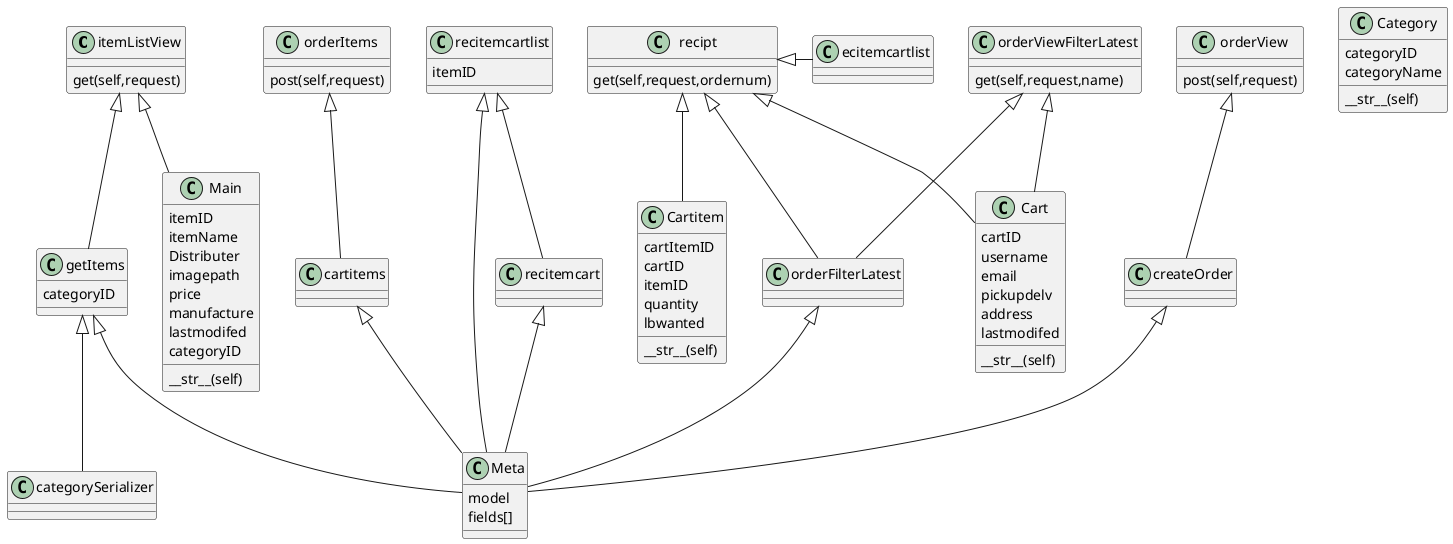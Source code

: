 @startuml
'https://plantuml.com/class-diagram

class itemListView{
    get(self,request)
}
class orderView{
    post(self,request)
}
class orderViewFilterLatest{
    get(self,request,name)
}
class recipt{
get(self,request,ordernum)
}
class orderItems{
post(self,request)
}
class Main{
itemID
itemName
Distributer
imagepath
price
manufacture
lastmodifed
categoryID
__str__(self)
}
class Category{
categoryID
categoryName
__str__(self)
}
class Cartitem{
cartItemID
cartID
itemID
quantity
lbwanted
__str__(self)
}
class Cart{
cartID
username
email
pickupdelv
address
lastmodifed
__str__(self)
}
class categorySerializer
class getItems{
categoryID
}
class createOrder
class orderFilterLatest

class cartitems
class recitemcart
class recitemcartlist{
itemID
}
class Meta{
model
fields[]
}
getItems<|--categorySerializer
getItems<|--Meta
itemListView <|-- Main
itemListView<|-- getItems

createOrder<|--Meta
orderView<|--createOrder

orderFilterLatest<|--Meta
orderViewFilterLatest<|--Cart
orderViewFilterLatest<|--orderFilterLatest

cartitems<|--Meta
orderItems<|--cartitems

recitemcart<|--Meta
recitemcartlist<|--Meta
recitemcartlist<|-- recitemcart
recipt<|--Cart
recipt<|--Cartitem
recipt<|--orderFilterLatest
recipt<|--recitemcartlist


@enduml